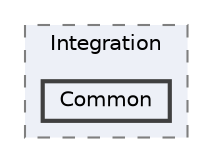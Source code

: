 digraph "Web/Modules/EleWise.ELMA.Projects.Web/Integration/Common"
{
 // LATEX_PDF_SIZE
  bgcolor="transparent";
  edge [fontname=Helvetica,fontsize=10,labelfontname=Helvetica,labelfontsize=10];
  node [fontname=Helvetica,fontsize=10,shape=box,height=0.2,width=0.4];
  compound=true
  subgraph clusterdir_ba7474e89b3aa85a6b82884d81912aff {
    graph [ bgcolor="#edf0f7", pencolor="grey50", label="Integration", fontname=Helvetica,fontsize=10 style="filled,dashed", URL="dir_ba7474e89b3aa85a6b82884d81912aff.html",tooltip=""]
  dir_2d405aaf70b95e159300509226899234 [label="Common", fillcolor="#edf0f7", color="grey25", style="filled,bold", URL="dir_2d405aaf70b95e159300509226899234.html",tooltip=""];
  }
}
